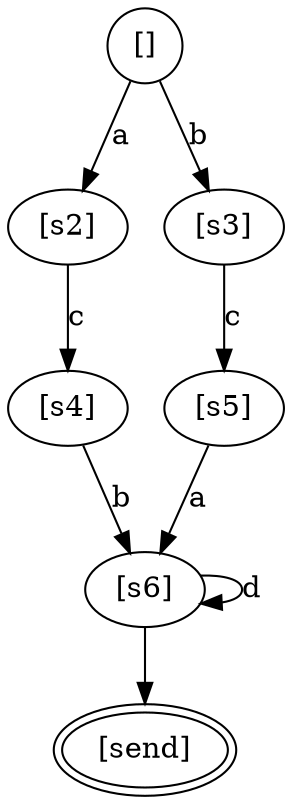 digraph G {
    node [width=0.5];
xa4c660 [label="[]"]
xa4c3f8 [label="[s2]"]
xa4c4a8 [label="[s3]"]
xa4c500 [label="[s4]"]
xa4c6b8 [label="[s5]"]
xa4c190 [label="[s6]"]
xa4c450 [label="[send]",peripheries=2]
xa4c660 -> xa4c3f8 [label="a"]
xa4c660 -> xa4c4a8 [label="b"]
xa4c3f8 -> xa4c500 [label="c"]
xa4c4a8 -> xa4c6b8 [label="c"]
xa4c500 -> xa4c190 [label="b"]
xa4c6b8 -> xa4c190 [label="a"]
xa4c190 -> xa4c450 [label=""]
xa4c190 -> xa4c190 [label="d"]
}
